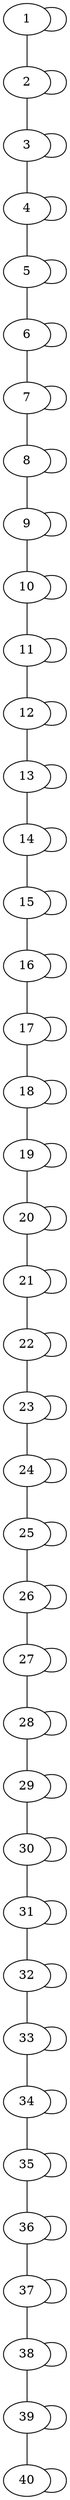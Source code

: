 graph  {
1 [host_bandwidth_down="10 Mbit", host_bandwidth_up="10 Mbit"];
2 [host_bandwidth_down="10 Mbit", host_bandwidth_up="10 Mbit"];
3 [host_bandwidth_down="10 Mbit", host_bandwidth_up="10 Mbit"];
4 [host_bandwidth_down="10 Mbit", host_bandwidth_up="10 Mbit"];
5 [host_bandwidth_down="10 Mbit", host_bandwidth_up="10 Mbit"];
6 [host_bandwidth_down="10 Mbit", host_bandwidth_up="10 Mbit"];
7 [host_bandwidth_down="10 Mbit", host_bandwidth_up="10 Mbit"];
8 [host_bandwidth_down="10 Mbit", host_bandwidth_up="10 Mbit"];
9 [host_bandwidth_down="10 Mbit", host_bandwidth_up="10 Mbit"];
10 [host_bandwidth_down="10 Mbit", host_bandwidth_up="10 Mbit"];
11 [host_bandwidth_down="10 Mbit", host_bandwidth_up="10 Mbit"];
12 [host_bandwidth_down="10 Mbit", host_bandwidth_up="10 Mbit"];
13 [host_bandwidth_down="10 Mbit", host_bandwidth_up="10 Mbit"];
14 [host_bandwidth_down="10 Mbit", host_bandwidth_up="10 Mbit"];
15 [host_bandwidth_down="10 Mbit", host_bandwidth_up="10 Mbit"];
16 [host_bandwidth_down="10 Mbit", host_bandwidth_up="10 Mbit"];
17 [host_bandwidth_down="10 Mbit", host_bandwidth_up="10 Mbit"];
18 [host_bandwidth_down="10 Mbit", host_bandwidth_up="10 Mbit"];
19 [host_bandwidth_down="10 Mbit", host_bandwidth_up="10 Mbit"];
20 [host_bandwidth_down="10 Mbit", host_bandwidth_up="10 Mbit"];
21 [host_bandwidth_down="10 Mbit", host_bandwidth_up="10 Mbit"];
22 [host_bandwidth_down="10 Mbit", host_bandwidth_up="10 Mbit"];
23 [host_bandwidth_down="10 Mbit", host_bandwidth_up="10 Mbit"];
24 [host_bandwidth_down="10 Mbit", host_bandwidth_up="10 Mbit"];
25 [host_bandwidth_down="10 Mbit", host_bandwidth_up="10 Mbit"];
26 [host_bandwidth_down="10 Mbit", host_bandwidth_up="10 Mbit"];
27 [host_bandwidth_down="10 Mbit", host_bandwidth_up="10 Mbit"];
28 [host_bandwidth_down="10 Mbit", host_bandwidth_up="10 Mbit"];
29 [host_bandwidth_down="10 Mbit", host_bandwidth_up="10 Mbit"];
30 [host_bandwidth_down="10 Mbit", host_bandwidth_up="10 Mbit"];
31 [host_bandwidth_down="10 Mbit", host_bandwidth_up="10 Mbit"];
32 [host_bandwidth_down="10 Mbit", host_bandwidth_up="10 Mbit"];
33 [host_bandwidth_down="10 Mbit", host_bandwidth_up="10 Mbit"];
34 [host_bandwidth_down="10 Mbit", host_bandwidth_up="10 Mbit"];
35 [host_bandwidth_down="10 Mbit", host_bandwidth_up="10 Mbit"];
36 [host_bandwidth_down="10 Mbit", host_bandwidth_up="10 Mbit"];
37 [host_bandwidth_down="10 Mbit", host_bandwidth_up="10 Mbit"];
38 [host_bandwidth_down="10 Mbit", host_bandwidth_up="10 Mbit"];
39 [host_bandwidth_down="10 Mbit", host_bandwidth_up="10 Mbit"];
40 [host_bandwidth_down="10 Mbit", host_bandwidth_up="10 Mbit"];
1 -- 1  [latency="10 ms", packet_loss="0.0", weight=0];
1 -- 2  [latency="10 ms", packet_loss="0.0", weight=1];
2 -- 2  [latency="10 ms", packet_loss="0.0", weight=0];
2 -- 3  [latency="10 ms", packet_loss="0.0", weight=1];
3 -- 3  [latency="10 ms", packet_loss="0.0", weight=0];
3 -- 4  [latency="10 ms", packet_loss="0.0", weight=1];
4 -- 4  [latency="10 ms", packet_loss="0.0", weight=0];
4 -- 5  [latency="10 ms", packet_loss="0.0", weight=1];
5 -- 5  [latency="10 ms", packet_loss="0.0", weight=0];
5 -- 6  [latency="10 ms", packet_loss="0.0", weight=1];
6 -- 6  [latency="10 ms", packet_loss="0.0", weight=0];
6 -- 7  [latency="10 ms", packet_loss="0.0", weight=1];
7 -- 7  [latency="10 ms", packet_loss="0.0", weight=0];
7 -- 8  [latency="10 ms", packet_loss="0.0", weight=1];
8 -- 8  [latency="10 ms", packet_loss="0.0", weight=0];
8 -- 9  [latency="10 ms", packet_loss="0.0", weight=1];
9 -- 9  [latency="10 ms", packet_loss="0.0", weight=0];
9 -- 10  [latency="10 ms", packet_loss="0.0", weight=1];
10 -- 10  [latency="10 ms", packet_loss="0.0", weight=0];
10 -- 11  [latency="10 ms", packet_loss="0.0", weight=1];
11 -- 11  [latency="10 ms", packet_loss="0.0", weight=0];
11 -- 12  [latency="10 ms", packet_loss="0.0", weight=1];
12 -- 12  [latency="10 ms", packet_loss="0.0", weight=0];
12 -- 13  [latency="10 ms", packet_loss="0.0", weight=1];
13 -- 13  [latency="10 ms", packet_loss="0.0", weight=0];
13 -- 14  [latency="10 ms", packet_loss="0.0", weight=1];
14 -- 14  [latency="10 ms", packet_loss="0.0", weight=0];
14 -- 15  [latency="10 ms", packet_loss="0.0", weight=1];
15 -- 15  [latency="10 ms", packet_loss="0.0", weight=0];
15 -- 16  [latency="10 ms", packet_loss="0.0", weight=1];
16 -- 16  [latency="10 ms", packet_loss="0.0", weight=0];
16 -- 17  [latency="10 ms", packet_loss="0.0", weight=1];
17 -- 17  [latency="10 ms", packet_loss="0.0", weight=0];
17 -- 18  [latency="10 ms", packet_loss="0.0", weight=1];
18 -- 18  [latency="10 ms", packet_loss="0.0", weight=0];
18 -- 19  [latency="10 ms", packet_loss="0.0", weight=1];
19 -- 19  [latency="10 ms", packet_loss="0.0", weight=0];
19 -- 20  [latency="10 ms", packet_loss="0.0", weight=1];
20 -- 20  [latency="10 ms", packet_loss="0.0", weight=0];
20 -- 21  [latency="10 ms", packet_loss="0.0", weight=1];
21 -- 21  [latency="10 ms", packet_loss="0.0", weight=0];
21 -- 22  [latency="10 ms", packet_loss="0.0", weight=1];
22 -- 22  [latency="10 ms", packet_loss="0.0", weight=0];
22 -- 23  [latency="10 ms", packet_loss="0.0", weight=1];
23 -- 23  [latency="10 ms", packet_loss="0.0", weight=0];
23 -- 24  [latency="10 ms", packet_loss="0.0", weight=1];
24 -- 24  [latency="10 ms", packet_loss="0.0", weight=0];
24 -- 25  [latency="10 ms", packet_loss="0.0", weight=1];
25 -- 25  [latency="10 ms", packet_loss="0.0", weight=0];
25 -- 26  [latency="10 ms", packet_loss="0.0", weight=1];
26 -- 26  [latency="10 ms", packet_loss="0.0", weight=0];
26 -- 27  [latency="10 ms", packet_loss="0.0", weight=1];
27 -- 27  [latency="10 ms", packet_loss="0.0", weight=0];
27 -- 28  [latency="10 ms", packet_loss="0.0", weight=1];
28 -- 28  [latency="10 ms", packet_loss="0.0", weight=0];
28 -- 29  [latency="10 ms", packet_loss="0.0", weight=1];
29 -- 29  [latency="10 ms", packet_loss="0.0", weight=0];
29 -- 30  [latency="10 ms", packet_loss="0.0", weight=1];
30 -- 30  [latency="10 ms", packet_loss="0.0", weight=0];
30 -- 31  [latency="10 ms", packet_loss="0.0", weight=1];
31 -- 31  [latency="10 ms", packet_loss="0.0", weight=0];
31 -- 32  [latency="10 ms", packet_loss="0.0", weight=1];
32 -- 32  [latency="10 ms", packet_loss="0.0", weight=0];
32 -- 33  [latency="10 ms", packet_loss="0.0", weight=1];
33 -- 33  [latency="10 ms", packet_loss="0.0", weight=0];
33 -- 34  [latency="10 ms", packet_loss="0.0", weight=1];
34 -- 34  [latency="10 ms", packet_loss="0.0", weight=0];
34 -- 35  [latency="10 ms", packet_loss="0.0", weight=1];
35 -- 35  [latency="10 ms", packet_loss="0.0", weight=0];
35 -- 36  [latency="10 ms", packet_loss="0.0", weight=1];
36 -- 36  [latency="10 ms", packet_loss="0.0", weight=0];
36 -- 37  [latency="10 ms", packet_loss="0.0", weight=1];
37 -- 37  [latency="10 ms", packet_loss="0.0", weight=0];
37 -- 38  [latency="10 ms", packet_loss="0.0", weight=1];
38 -- 38  [latency="10 ms", packet_loss="0.0", weight=0];
38 -- 39  [latency="10 ms", packet_loss="0.0", weight=1];
39 -- 39  [latency="10 ms", packet_loss="0.0", weight=0];
39 -- 40  [latency="10 ms", packet_loss="0.0", weight=1];
40 -- 40  [latency="10 ms", packet_loss="0.0", weight=0];
}
